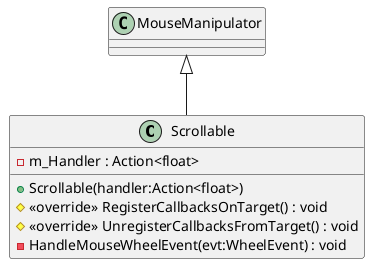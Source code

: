 @startuml
class Scrollable {
    - m_Handler : Action<float>
    + Scrollable(handler:Action<float>)
    # <<override>> RegisterCallbacksOnTarget() : void
    # <<override>> UnregisterCallbacksFromTarget() : void
    - HandleMouseWheelEvent(evt:WheelEvent) : void
}
MouseManipulator <|-- Scrollable
@enduml
